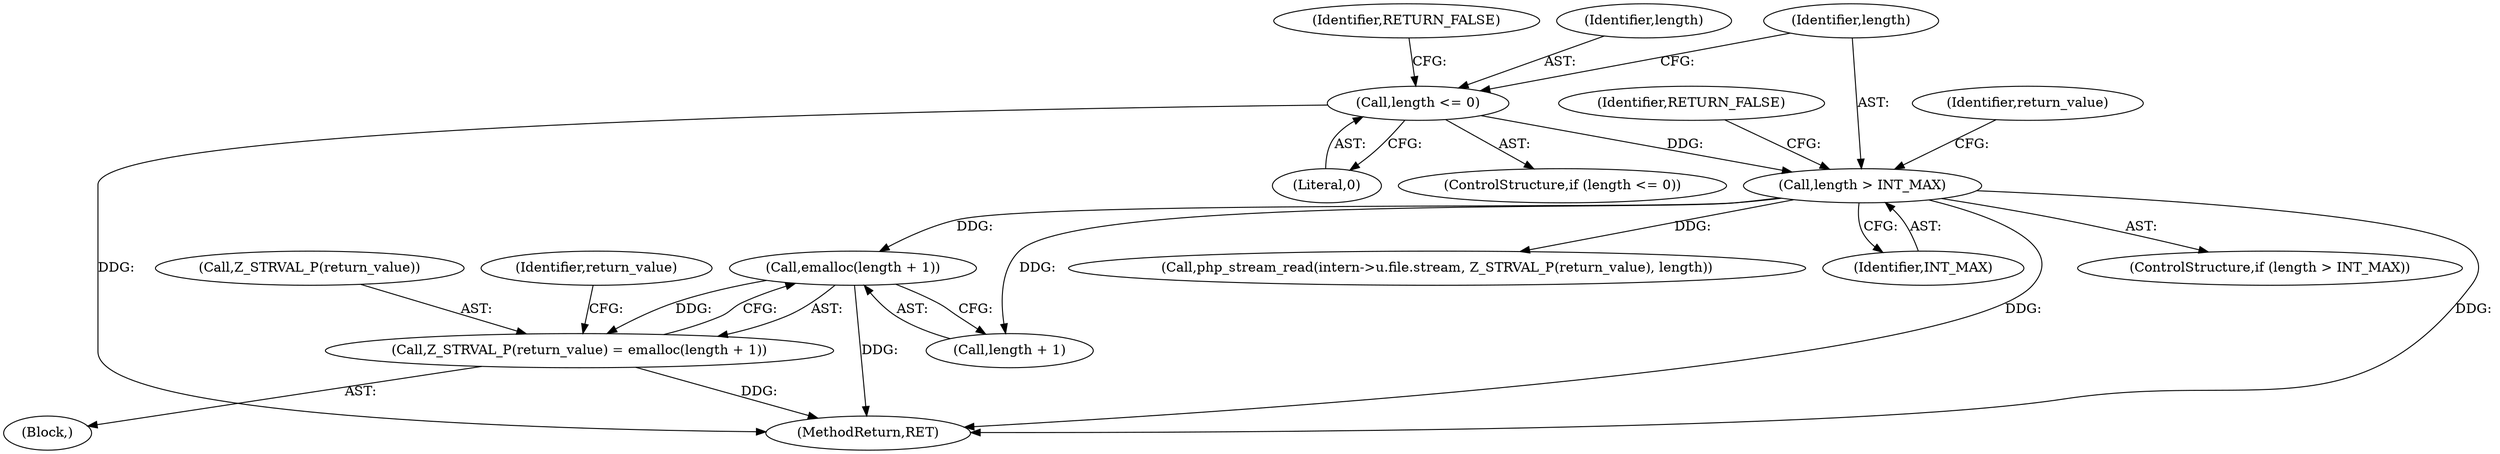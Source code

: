 digraph "0_php-src_7245bff300d3fa8bacbef7897ff080a6f1c23eba?w=1_40@API" {
"1000126" [label="(Call,emalloc(length + 1))"];
"1000118" [label="(Call,length > INT_MAX)"];
"1000112" [label="(Call,length <= 0)"];
"1000123" [label="(Call,Z_STRVAL_P(return_value) = emalloc(length + 1))"];
"1000122" [label="(Identifier,RETURN_FALSE)"];
"1000132" [label="(Identifier,return_value)"];
"1000119" [label="(Identifier,length)"];
"1000114" [label="(Literal,0)"];
"1000126" [label="(Call,emalloc(length + 1))"];
"1000104" [label="(Block,)"];
"1000133" [label="(Call,php_stream_read(intern->u.file.stream, Z_STRVAL_P(return_value), length))"];
"1000124" [label="(Call,Z_STRVAL_P(return_value))"];
"1000120" [label="(Identifier,INT_MAX)"];
"1000125" [label="(Identifier,return_value)"];
"1000116" [label="(Identifier,RETURN_FALSE)"];
"1000111" [label="(ControlStructure,if (length <= 0))"];
"1000118" [label="(Call,length > INT_MAX)"];
"1000113" [label="(Identifier,length)"];
"1000123" [label="(Call,Z_STRVAL_P(return_value) = emalloc(length + 1))"];
"1000112" [label="(Call,length <= 0)"];
"1000127" [label="(Call,length + 1)"];
"1000117" [label="(ControlStructure,if (length > INT_MAX))"];
"1000155" [label="(MethodReturn,RET)"];
"1000126" -> "1000123"  [label="AST: "];
"1000126" -> "1000127"  [label="CFG: "];
"1000127" -> "1000126"  [label="AST: "];
"1000123" -> "1000126"  [label="CFG: "];
"1000126" -> "1000155"  [label="DDG: "];
"1000126" -> "1000123"  [label="DDG: "];
"1000118" -> "1000126"  [label="DDG: "];
"1000118" -> "1000117"  [label="AST: "];
"1000118" -> "1000120"  [label="CFG: "];
"1000119" -> "1000118"  [label="AST: "];
"1000120" -> "1000118"  [label="AST: "];
"1000122" -> "1000118"  [label="CFG: "];
"1000125" -> "1000118"  [label="CFG: "];
"1000118" -> "1000155"  [label="DDG: "];
"1000118" -> "1000155"  [label="DDG: "];
"1000112" -> "1000118"  [label="DDG: "];
"1000118" -> "1000127"  [label="DDG: "];
"1000118" -> "1000133"  [label="DDG: "];
"1000112" -> "1000111"  [label="AST: "];
"1000112" -> "1000114"  [label="CFG: "];
"1000113" -> "1000112"  [label="AST: "];
"1000114" -> "1000112"  [label="AST: "];
"1000116" -> "1000112"  [label="CFG: "];
"1000119" -> "1000112"  [label="CFG: "];
"1000112" -> "1000155"  [label="DDG: "];
"1000123" -> "1000104"  [label="AST: "];
"1000124" -> "1000123"  [label="AST: "];
"1000132" -> "1000123"  [label="CFG: "];
"1000123" -> "1000155"  [label="DDG: "];
}
